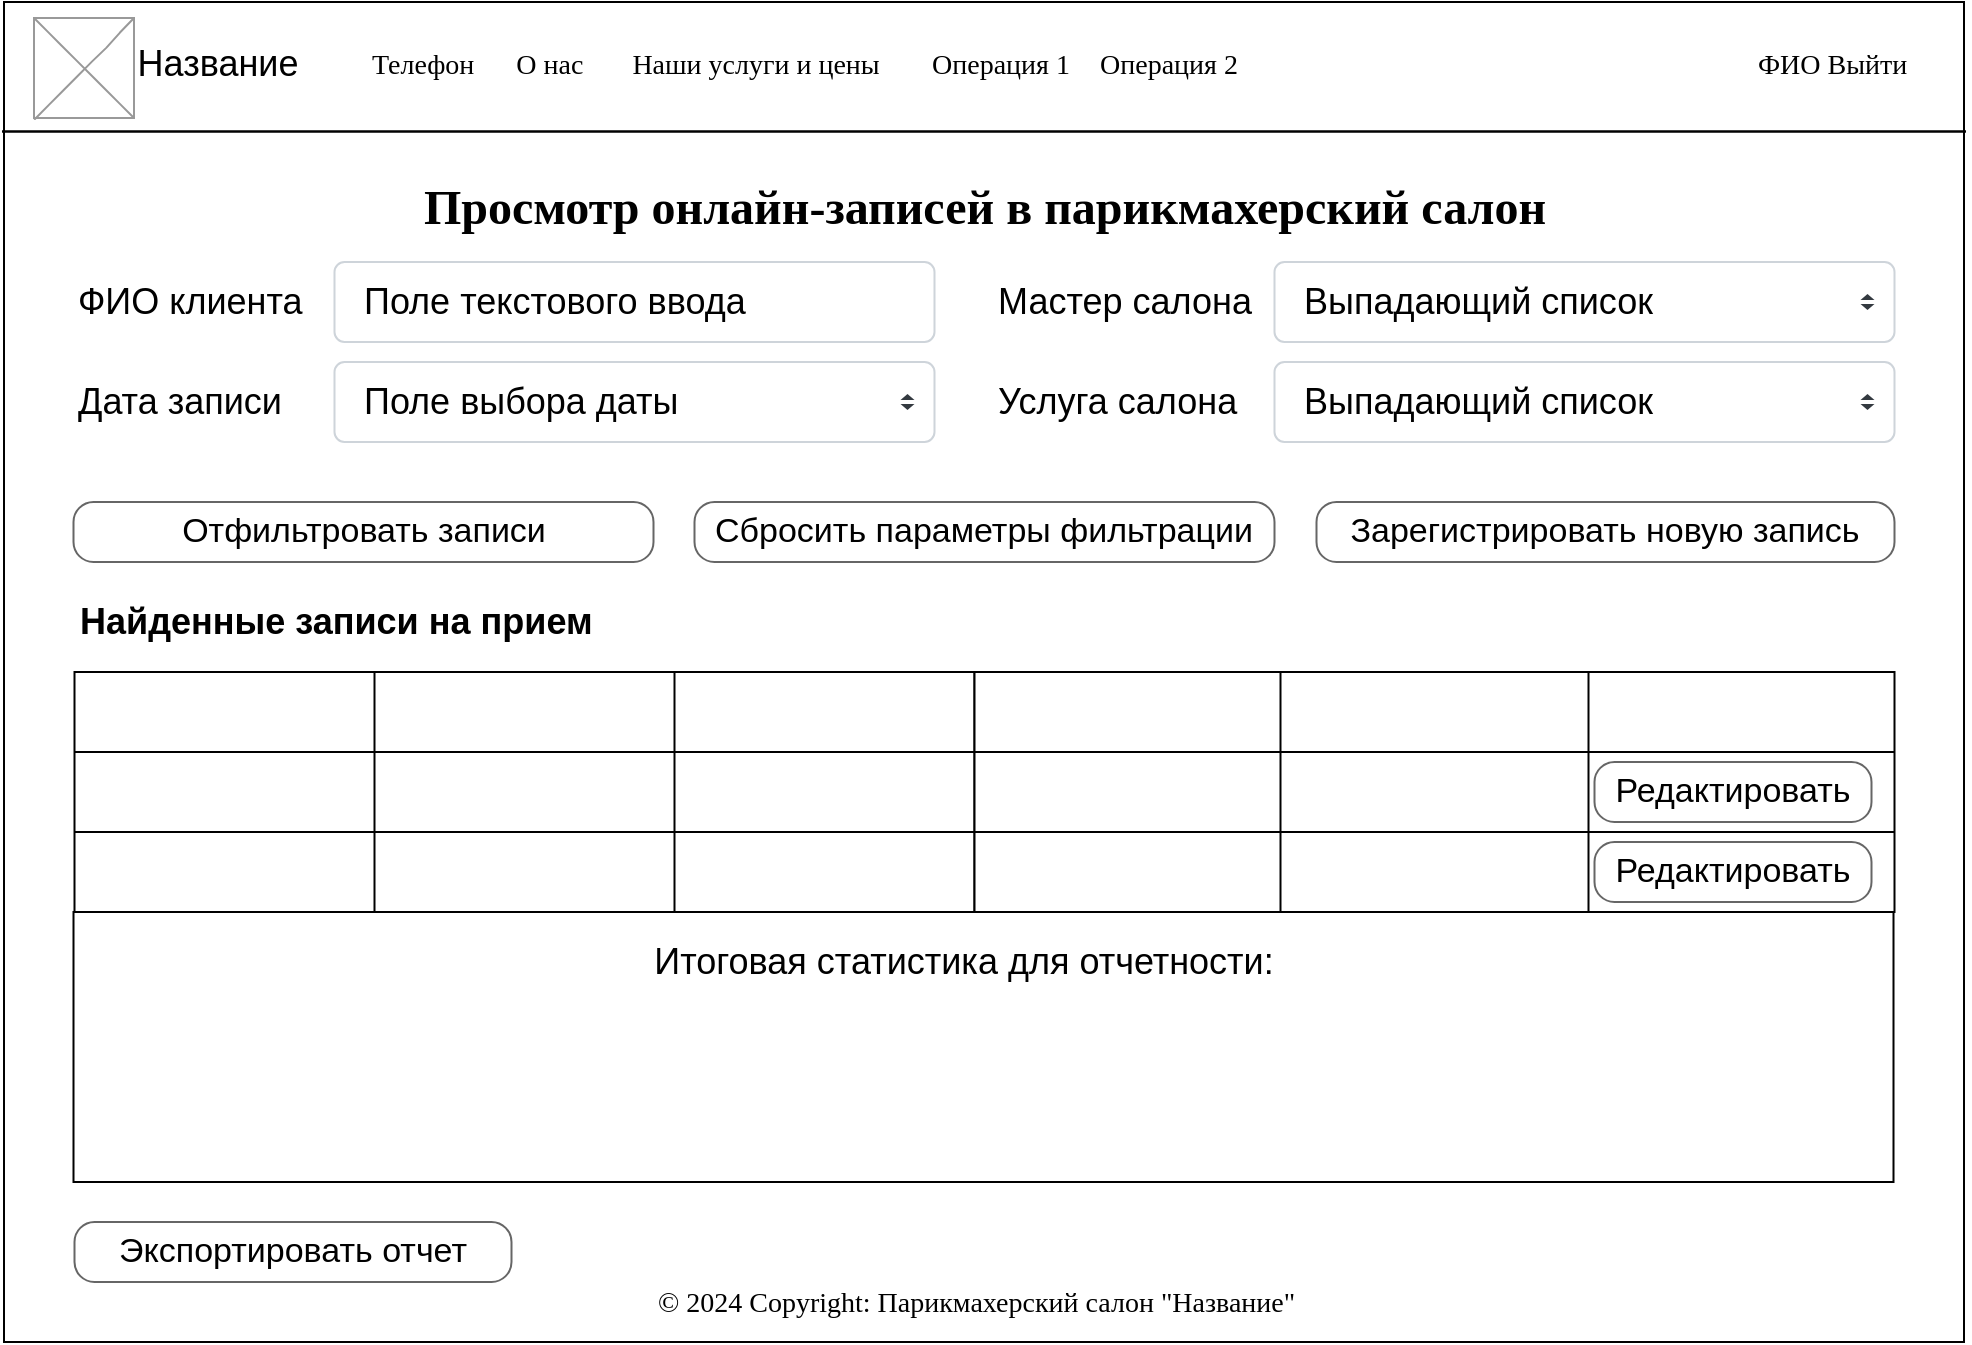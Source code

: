 <mxfile version="22.1.18" type="device">
  <diagram name="Page-1" id="03018318-947c-dd8e-b7a3-06fadd420f32">
    <mxGraphModel dx="1434" dy="839" grid="1" gridSize="10" guides="1" tooltips="1" connect="1" arrows="1" fold="1" page="1" pageScale="1" pageWidth="1100" pageHeight="850" background="#ffffff" math="0" shadow="0">
      <root>
        <mxCell id="0" />
        <mxCell id="1" parent="0" />
        <mxCell id="ytZ_dzGZJoyVutZE7Bco-4" value="" style="rounded=0;whiteSpace=wrap;html=1;" parent="1" vertex="1">
          <mxGeometry x="85" y="20" width="980" height="670" as="geometry" />
        </mxCell>
        <mxCell id="ytZ_dzGZJoyVutZE7Bco-6" value="" style="endArrow=none;html=1;entryX=1.001;entryY=0.034;entryDx=0;entryDy=0;entryPerimeter=0;exitX=-0.001;exitY=0.034;exitDx=0;exitDy=0;exitPerimeter=0;" parent="1" edge="1">
          <mxGeometry width="50" height="50" relative="1" as="geometry">
            <mxPoint x="84.02" y="84.76" as="sourcePoint" />
            <mxPoint x="1065.98" y="84.76" as="targetPoint" />
          </mxGeometry>
        </mxCell>
        <mxCell id="z7GxIXsAkPjxGo2HdkS--1" value="Отфильтровать записи" style="strokeWidth=1;shadow=0;dashed=0;align=center;html=1;shape=mxgraph.mockup.buttons.button;strokeColor=#666666;fontColor=#000000;mainText=;buttonStyle=round;fontSize=17;fontStyle=0;fillColor=none;whiteSpace=wrap;rounded=0;labelBackgroundColor=none;" parent="1" vertex="1">
          <mxGeometry x="119.75" y="270" width="290" height="30" as="geometry" />
        </mxCell>
        <mxCell id="z7GxIXsAkPjxGo2HdkS--4" value="&lt;span style=&quot;font-size: 24px&quot;&gt;&lt;b&gt;Просмотр онлайн-записей в парикмахерский салон&lt;/b&gt;&lt;/span&gt;" style="text;html=1;points=[];align=center;verticalAlign=top;spacingTop=-4;fontSize=30;fontFamily=Verdana;fontColor=#000000;" parent="1" vertex="1">
          <mxGeometry x="90" y="100" width="970" height="50" as="geometry" />
        </mxCell>
        <mxCell id="z7GxIXsAkPjxGo2HdkS--7" value="&lt;font style=&quot;font-size: 18px&quot; color=&quot;#000000&quot;&gt;Поле текстового ввода&lt;/font&gt;" style="html=1;shadow=0;dashed=0;shape=mxgraph.bootstrap.rrect;rSize=5;fillColor=#ffffff;strokeColor=#CED4DA;align=left;spacing=15;fontSize=14;fontColor=#6C767D;" parent="1" vertex="1">
          <mxGeometry x="250.25" y="150" width="300" height="40" as="geometry" />
        </mxCell>
        <mxCell id="z7GxIXsAkPjxGo2HdkS--10" value="&lt;span style=&quot;font-size: 18px&quot;&gt;ФИО клиента&lt;/span&gt;" style="text;html=1;strokeColor=none;fillColor=none;align=left;verticalAlign=middle;whiteSpace=wrap;rounded=0;" parent="1" vertex="1">
          <mxGeometry x="119.75" y="160" width="120" height="20" as="geometry" />
        </mxCell>
        <mxCell id="z7GxIXsAkPjxGo2HdkS--13" value="&lt;span style=&quot;font-size: 18px;&quot;&gt;Мастер салона&lt;/span&gt;" style="text;html=1;strokeColor=none;fillColor=none;align=left;verticalAlign=middle;whiteSpace=wrap;rounded=0;" parent="1" vertex="1">
          <mxGeometry x="580.25" y="160" width="130" height="20" as="geometry" />
        </mxCell>
        <mxCell id="z7GxIXsAkPjxGo2HdkS--14" value="&lt;font style=&quot;font-size: 18px&quot; color=&quot;#000000&quot;&gt;Поле выбора даты&lt;/font&gt;" style="html=1;shadow=0;dashed=0;shape=mxgraph.bootstrap.rrect;rSize=5;fillColor=#ffffff;strokeColor=#CED4DA;align=left;spacing=15;fontSize=14;fontColor=#6C767D;" parent="1" vertex="1">
          <mxGeometry x="250.25" y="200" width="300" height="40" as="geometry" />
        </mxCell>
        <mxCell id="z7GxIXsAkPjxGo2HdkS--15" value="" style="shape=triangle;direction=south;fillColor=#343A40;strokeColor=none;perimeter=none;" parent="z7GxIXsAkPjxGo2HdkS--14" vertex="1">
          <mxGeometry x="1" y="0.5" width="7" height="3" relative="1" as="geometry">
            <mxPoint x="-17" y="1" as="offset" />
          </mxGeometry>
        </mxCell>
        <mxCell id="z7GxIXsAkPjxGo2HdkS--16" value="" style="shape=triangle;direction=north;fillColor=#343A40;strokeColor=none;perimeter=none;" parent="z7GxIXsAkPjxGo2HdkS--14" vertex="1">
          <mxGeometry x="1" y="0.5" width="7" height="3" relative="1" as="geometry">
            <mxPoint x="-17" y="-4" as="offset" />
          </mxGeometry>
        </mxCell>
        <mxCell id="z7GxIXsAkPjxGo2HdkS--17" value="&lt;span style=&quot;font-size: 18px&quot;&gt;Дата записи&lt;/span&gt;" style="text;html=1;strokeColor=none;fillColor=none;align=left;verticalAlign=middle;whiteSpace=wrap;rounded=0;" parent="1" vertex="1">
          <mxGeometry x="119.75" y="210" width="120" height="20" as="geometry" />
        </mxCell>
        <mxCell id="z7GxIXsAkPjxGo2HdkS--19" value="&lt;span style=&quot;font-size: 18px&quot;&gt;Услуга салона&lt;/span&gt;" style="text;html=1;strokeColor=none;fillColor=none;align=left;verticalAlign=middle;whiteSpace=wrap;rounded=0;" parent="1" vertex="1">
          <mxGeometry x="580.25" y="210" width="140" height="20" as="geometry" />
        </mxCell>
        <mxCell id="z7GxIXsAkPjxGo2HdkS--20" value="Сбросить параметры фильтрации" style="strokeWidth=1;shadow=0;dashed=0;align=center;html=1;shape=mxgraph.mockup.buttons.button;strokeColor=#666666;fontColor=#000000;mainText=;buttonStyle=round;fontSize=17;fontStyle=0;fillColor=none;whiteSpace=wrap;rounded=0;labelBackgroundColor=none;" parent="1" vertex="1">
          <mxGeometry x="430.25" y="270" width="290" height="30" as="geometry" />
        </mxCell>
        <mxCell id="z7GxIXsAkPjxGo2HdkS--21" value="Зарегистрировать новую запись" style="strokeWidth=1;shadow=0;dashed=0;align=center;html=1;shape=mxgraph.mockup.buttons.button;strokeColor=#666666;fontColor=#000000;mainText=;buttonStyle=round;fontSize=17;fontStyle=0;fillColor=none;whiteSpace=wrap;rounded=0;labelBackgroundColor=none;" parent="1" vertex="1">
          <mxGeometry x="741.25" y="270" width="289" height="30" as="geometry" />
        </mxCell>
        <mxCell id="z7GxIXsAkPjxGo2HdkS--22" value="" style="shape=table;html=1;whiteSpace=wrap;startSize=0;container=1;collapsible=0;childLayout=tableLayout;" parent="1" vertex="1">
          <mxGeometry x="120.25" y="355" width="450" height="120" as="geometry" />
        </mxCell>
        <mxCell id="z7GxIXsAkPjxGo2HdkS--23" value="" style="shape=partialRectangle;html=1;whiteSpace=wrap;collapsible=0;dropTarget=0;pointerEvents=0;fillColor=none;top=0;left=0;bottom=0;right=0;points=[[0,0.5],[1,0.5]];portConstraint=eastwest;" parent="z7GxIXsAkPjxGo2HdkS--22" vertex="1">
          <mxGeometry width="450" height="40" as="geometry" />
        </mxCell>
        <mxCell id="z7GxIXsAkPjxGo2HdkS--24" value="" style="shape=partialRectangle;html=1;whiteSpace=wrap;connectable=0;fillColor=none;top=0;left=0;bottom=0;right=0;overflow=hidden;" parent="z7GxIXsAkPjxGo2HdkS--23" vertex="1">
          <mxGeometry width="150" height="40" as="geometry">
            <mxRectangle width="150" height="40" as="alternateBounds" />
          </mxGeometry>
        </mxCell>
        <mxCell id="z7GxIXsAkPjxGo2HdkS--25" value="" style="shape=partialRectangle;html=1;whiteSpace=wrap;connectable=0;fillColor=none;top=0;left=0;bottom=0;right=0;overflow=hidden;" parent="z7GxIXsAkPjxGo2HdkS--23" vertex="1">
          <mxGeometry x="150" width="150" height="40" as="geometry">
            <mxRectangle width="150" height="40" as="alternateBounds" />
          </mxGeometry>
        </mxCell>
        <mxCell id="z7GxIXsAkPjxGo2HdkS--26" value="" style="shape=partialRectangle;html=1;whiteSpace=wrap;connectable=0;fillColor=none;top=0;left=0;bottom=0;right=0;overflow=hidden;" parent="z7GxIXsAkPjxGo2HdkS--23" vertex="1">
          <mxGeometry x="300" width="150" height="40" as="geometry">
            <mxRectangle width="150" height="40" as="alternateBounds" />
          </mxGeometry>
        </mxCell>
        <mxCell id="z7GxIXsAkPjxGo2HdkS--27" value="" style="shape=partialRectangle;html=1;whiteSpace=wrap;collapsible=0;dropTarget=0;pointerEvents=0;fillColor=none;top=0;left=0;bottom=0;right=0;points=[[0,0.5],[1,0.5]];portConstraint=eastwest;" parent="z7GxIXsAkPjxGo2HdkS--22" vertex="1">
          <mxGeometry y="40" width="450" height="40" as="geometry" />
        </mxCell>
        <mxCell id="z7GxIXsAkPjxGo2HdkS--28" value="" style="shape=partialRectangle;html=1;whiteSpace=wrap;connectable=0;fillColor=none;top=0;left=0;bottom=0;right=0;overflow=hidden;" parent="z7GxIXsAkPjxGo2HdkS--27" vertex="1">
          <mxGeometry width="150" height="40" as="geometry">
            <mxRectangle width="150" height="40" as="alternateBounds" />
          </mxGeometry>
        </mxCell>
        <mxCell id="z7GxIXsAkPjxGo2HdkS--29" value="" style="shape=partialRectangle;html=1;whiteSpace=wrap;connectable=0;fillColor=none;top=0;left=0;bottom=0;right=0;overflow=hidden;" parent="z7GxIXsAkPjxGo2HdkS--27" vertex="1">
          <mxGeometry x="150" width="150" height="40" as="geometry">
            <mxRectangle width="150" height="40" as="alternateBounds" />
          </mxGeometry>
        </mxCell>
        <mxCell id="z7GxIXsAkPjxGo2HdkS--30" value="" style="shape=partialRectangle;html=1;whiteSpace=wrap;connectable=0;fillColor=none;top=0;left=0;bottom=0;right=0;overflow=hidden;" parent="z7GxIXsAkPjxGo2HdkS--27" vertex="1">
          <mxGeometry x="300" width="150" height="40" as="geometry">
            <mxRectangle width="150" height="40" as="alternateBounds" />
          </mxGeometry>
        </mxCell>
        <mxCell id="z7GxIXsAkPjxGo2HdkS--31" value="" style="shape=partialRectangle;html=1;whiteSpace=wrap;collapsible=0;dropTarget=0;pointerEvents=0;fillColor=none;top=0;left=0;bottom=0;right=0;points=[[0,0.5],[1,0.5]];portConstraint=eastwest;" parent="z7GxIXsAkPjxGo2HdkS--22" vertex="1">
          <mxGeometry y="80" width="450" height="40" as="geometry" />
        </mxCell>
        <mxCell id="z7GxIXsAkPjxGo2HdkS--32" value="" style="shape=partialRectangle;html=1;whiteSpace=wrap;connectable=0;fillColor=none;top=0;left=0;bottom=0;right=0;overflow=hidden;" parent="z7GxIXsAkPjxGo2HdkS--31" vertex="1">
          <mxGeometry width="150" height="40" as="geometry">
            <mxRectangle width="150" height="40" as="alternateBounds" />
          </mxGeometry>
        </mxCell>
        <mxCell id="z7GxIXsAkPjxGo2HdkS--33" value="" style="shape=partialRectangle;html=1;whiteSpace=wrap;connectable=0;fillColor=none;top=0;left=0;bottom=0;right=0;overflow=hidden;" parent="z7GxIXsAkPjxGo2HdkS--31" vertex="1">
          <mxGeometry x="150" width="150" height="40" as="geometry">
            <mxRectangle width="150" height="40" as="alternateBounds" />
          </mxGeometry>
        </mxCell>
        <mxCell id="z7GxIXsAkPjxGo2HdkS--34" value="" style="shape=partialRectangle;html=1;whiteSpace=wrap;connectable=0;fillColor=none;top=0;left=0;bottom=0;right=0;overflow=hidden;" parent="z7GxIXsAkPjxGo2HdkS--31" vertex="1">
          <mxGeometry x="300" width="150" height="40" as="geometry">
            <mxRectangle width="150" height="40" as="alternateBounds" />
          </mxGeometry>
        </mxCell>
        <mxCell id="z7GxIXsAkPjxGo2HdkS--35" value="" style="shape=table;html=1;whiteSpace=wrap;startSize=0;container=1;collapsible=0;childLayout=tableLayout;" parent="1" vertex="1">
          <mxGeometry x="570.25" y="355" width="460" height="120" as="geometry" />
        </mxCell>
        <mxCell id="z7GxIXsAkPjxGo2HdkS--36" value="" style="shape=partialRectangle;html=1;whiteSpace=wrap;collapsible=0;dropTarget=0;pointerEvents=0;fillColor=none;top=0;left=0;bottom=0;right=0;points=[[0,0.5],[1,0.5]];portConstraint=eastwest;" parent="z7GxIXsAkPjxGo2HdkS--35" vertex="1">
          <mxGeometry width="460" height="40" as="geometry" />
        </mxCell>
        <mxCell id="z7GxIXsAkPjxGo2HdkS--37" value="" style="shape=partialRectangle;html=1;whiteSpace=wrap;connectable=0;fillColor=none;top=0;left=0;bottom=0;right=0;overflow=hidden;" parent="z7GxIXsAkPjxGo2HdkS--36" vertex="1">
          <mxGeometry width="153" height="40" as="geometry">
            <mxRectangle width="153" height="40" as="alternateBounds" />
          </mxGeometry>
        </mxCell>
        <mxCell id="z7GxIXsAkPjxGo2HdkS--38" value="" style="shape=partialRectangle;html=1;whiteSpace=wrap;connectable=0;fillColor=none;top=0;left=0;bottom=0;right=0;overflow=hidden;" parent="z7GxIXsAkPjxGo2HdkS--36" vertex="1">
          <mxGeometry x="153" width="154" height="40" as="geometry">
            <mxRectangle width="154" height="40" as="alternateBounds" />
          </mxGeometry>
        </mxCell>
        <mxCell id="z7GxIXsAkPjxGo2HdkS--39" value="" style="shape=partialRectangle;html=1;whiteSpace=wrap;connectable=0;fillColor=none;top=0;left=0;bottom=0;right=0;overflow=hidden;" parent="z7GxIXsAkPjxGo2HdkS--36" vertex="1">
          <mxGeometry x="307" width="153" height="40" as="geometry">
            <mxRectangle width="153" height="40" as="alternateBounds" />
          </mxGeometry>
        </mxCell>
        <mxCell id="z7GxIXsAkPjxGo2HdkS--40" value="" style="shape=partialRectangle;html=1;whiteSpace=wrap;collapsible=0;dropTarget=0;pointerEvents=0;fillColor=none;top=0;left=0;bottom=0;right=0;points=[[0,0.5],[1,0.5]];portConstraint=eastwest;" parent="z7GxIXsAkPjxGo2HdkS--35" vertex="1">
          <mxGeometry y="40" width="460" height="40" as="geometry" />
        </mxCell>
        <mxCell id="z7GxIXsAkPjxGo2HdkS--41" value="" style="shape=partialRectangle;html=1;whiteSpace=wrap;connectable=0;fillColor=none;top=0;left=0;bottom=0;right=0;overflow=hidden;" parent="z7GxIXsAkPjxGo2HdkS--40" vertex="1">
          <mxGeometry width="153" height="40" as="geometry">
            <mxRectangle width="153" height="40" as="alternateBounds" />
          </mxGeometry>
        </mxCell>
        <mxCell id="z7GxIXsAkPjxGo2HdkS--42" value="" style="shape=partialRectangle;html=1;whiteSpace=wrap;connectable=0;fillColor=none;top=0;left=0;bottom=0;right=0;overflow=hidden;" parent="z7GxIXsAkPjxGo2HdkS--40" vertex="1">
          <mxGeometry x="153" width="154" height="40" as="geometry">
            <mxRectangle width="154" height="40" as="alternateBounds" />
          </mxGeometry>
        </mxCell>
        <mxCell id="z7GxIXsAkPjxGo2HdkS--43" value="" style="shape=partialRectangle;html=1;whiteSpace=wrap;connectable=0;fillColor=none;top=0;left=0;bottom=0;right=0;overflow=hidden;" parent="z7GxIXsAkPjxGo2HdkS--40" vertex="1">
          <mxGeometry x="307" width="153" height="40" as="geometry">
            <mxRectangle width="153" height="40" as="alternateBounds" />
          </mxGeometry>
        </mxCell>
        <mxCell id="z7GxIXsAkPjxGo2HdkS--44" value="" style="shape=partialRectangle;html=1;whiteSpace=wrap;collapsible=0;dropTarget=0;pointerEvents=0;fillColor=none;top=0;left=0;bottom=0;right=0;points=[[0,0.5],[1,0.5]];portConstraint=eastwest;" parent="z7GxIXsAkPjxGo2HdkS--35" vertex="1">
          <mxGeometry y="80" width="460" height="40" as="geometry" />
        </mxCell>
        <mxCell id="z7GxIXsAkPjxGo2HdkS--45" value="" style="shape=partialRectangle;html=1;whiteSpace=wrap;connectable=0;fillColor=none;top=0;left=0;bottom=0;right=0;overflow=hidden;" parent="z7GxIXsAkPjxGo2HdkS--44" vertex="1">
          <mxGeometry width="153" height="40" as="geometry">
            <mxRectangle width="153" height="40" as="alternateBounds" />
          </mxGeometry>
        </mxCell>
        <mxCell id="z7GxIXsAkPjxGo2HdkS--46" value="" style="shape=partialRectangle;html=1;whiteSpace=wrap;connectable=0;fillColor=none;top=0;left=0;bottom=0;right=0;overflow=hidden;" parent="z7GxIXsAkPjxGo2HdkS--44" vertex="1">
          <mxGeometry x="153" width="154" height="40" as="geometry">
            <mxRectangle width="154" height="40" as="alternateBounds" />
          </mxGeometry>
        </mxCell>
        <mxCell id="z7GxIXsAkPjxGo2HdkS--47" value="" style="shape=partialRectangle;html=1;whiteSpace=wrap;connectable=0;fillColor=none;top=0;left=0;bottom=0;right=0;overflow=hidden;" parent="z7GxIXsAkPjxGo2HdkS--44" vertex="1">
          <mxGeometry x="307" width="153" height="40" as="geometry">
            <mxRectangle width="153" height="40" as="alternateBounds" />
          </mxGeometry>
        </mxCell>
        <mxCell id="z7GxIXsAkPjxGo2HdkS--84" value="Экспортировать отчет" style="strokeWidth=1;shadow=0;dashed=0;align=center;html=1;shape=mxgraph.mockup.buttons.button;strokeColor=#666666;fontColor=#000000;mainText=;buttonStyle=round;fontSize=17;fontStyle=0;fillColor=none;whiteSpace=wrap;rounded=0;labelBackgroundColor=none;" parent="1" vertex="1">
          <mxGeometry x="120.25" y="630" width="218.5" height="30" as="geometry" />
        </mxCell>
        <mxCell id="z7GxIXsAkPjxGo2HdkS--85" value="&lt;span style=&quot;font-size: 18px&quot;&gt;&lt;b&gt;Найденные записи на прием&lt;/b&gt;&lt;/span&gt;" style="text;html=1;strokeColor=none;fillColor=none;align=left;verticalAlign=middle;whiteSpace=wrap;rounded=0;" parent="1" vertex="1">
          <mxGeometry x="120.75" y="320" width="279.5" height="20" as="geometry" />
        </mxCell>
        <mxCell id="z7GxIXsAkPjxGo2HdkS--86" value="Редактировать" style="strokeWidth=1;shadow=0;dashed=0;align=center;html=1;shape=mxgraph.mockup.buttons.button;strokeColor=#666666;fontColor=#000000;mainText=;buttonStyle=round;fontSize=17;fontStyle=0;fillColor=none;whiteSpace=wrap;rounded=0;labelBackgroundColor=none;" parent="1" vertex="1">
          <mxGeometry x="880.25" y="400" width="138.5" height="30" as="geometry" />
        </mxCell>
        <mxCell id="z7GxIXsAkPjxGo2HdkS--87" value="Редактировать" style="strokeWidth=1;shadow=0;dashed=0;align=center;html=1;shape=mxgraph.mockup.buttons.button;strokeColor=#666666;fontColor=#000000;mainText=;buttonStyle=round;fontSize=17;fontStyle=0;fillColor=none;whiteSpace=wrap;rounded=0;labelBackgroundColor=none;" parent="1" vertex="1">
          <mxGeometry x="880.25" y="440" width="138.5" height="30" as="geometry" />
        </mxCell>
        <mxCell id="z7GxIXsAkPjxGo2HdkS--91" value="" style="rounded=0;whiteSpace=wrap;html=1;" parent="1" vertex="1">
          <mxGeometry x="119.75" y="475" width="910" height="135" as="geometry" />
        </mxCell>
        <mxCell id="z7GxIXsAkPjxGo2HdkS--92" value="&lt;font style=&quot;font-size: 18px&quot;&gt;Итоговая статистика для отчетности:&lt;/font&gt;" style="text;html=1;strokeColor=none;fillColor=none;align=center;verticalAlign=middle;whiteSpace=wrap;rounded=0;" parent="1" vertex="1">
          <mxGeometry x="397.38" y="490" width="335.75" height="20" as="geometry" />
        </mxCell>
        <mxCell id="Cu953EislqYB3zRQ0-Un-4" value="" style="verticalLabelPosition=bottom;shadow=0;dashed=0;align=center;html=1;verticalAlign=top;strokeWidth=1;shape=mxgraph.mockup.graphics.simpleIcon;strokeColor=#999999;rounded=0;labelBackgroundColor=none;fontFamily=Verdana;fontSize=14;fontColor=#000000;comic=1;" parent="1" vertex="1">
          <mxGeometry x="100" y="28" width="50" height="50" as="geometry" />
        </mxCell>
        <mxCell id="Cu953EislqYB3zRQ0-Un-5" value="" style="endArrow=none;html=1;entryX=1.001;entryY=0.034;entryDx=0;entryDy=0;entryPerimeter=0;exitX=-0.001;exitY=0.034;exitDx=0;exitDy=0;exitPerimeter=0;" parent="1" edge="1">
          <mxGeometry width="50" height="50" relative="1" as="geometry">
            <mxPoint x="84.02" y="84.76" as="sourcePoint" />
            <mxPoint x="1065.98" y="84.76" as="targetPoint" />
          </mxGeometry>
        </mxCell>
        <mxCell id="bcFv1k1hZe5I3sZbUWFc-1" value="Телефон&amp;nbsp; &amp;nbsp; &amp;nbsp; О нас&amp;nbsp; &amp;nbsp; &amp;nbsp; &amp;nbsp;Наши услуги и цены&lt;span style=&quot;white-space: pre;&quot;&gt;&#x9;&lt;/span&gt;Операция 1&lt;span style=&quot;white-space: pre;&quot;&gt;&#x9;&lt;/span&gt;Операция 2" style="text;html=1;points=[];align=left;verticalAlign=top;spacingTop=-4;fontSize=14;fontFamily=Verdana" vertex="1" parent="1">
          <mxGeometry x="267" y="41" width="543" height="20" as="geometry" />
        </mxCell>
        <mxCell id="bcFv1k1hZe5I3sZbUWFc-2" value="ФИО Выйти" style="text;html=1;points=[];align=left;verticalAlign=top;spacingTop=-4;fontSize=14;fontFamily=Verdana" vertex="1" parent="1">
          <mxGeometry x="960" y="41" width="90.25" height="20" as="geometry" />
        </mxCell>
        <mxCell id="bcFv1k1hZe5I3sZbUWFc-3" value="&lt;font style=&quot;font-size: 18px&quot;&gt;Название&lt;/font&gt;" style="text;html=1;strokeColor=none;fillColor=none;align=center;verticalAlign=middle;whiteSpace=wrap;rounded=0;" vertex="1" parent="1">
          <mxGeometry x="147" y="41" width="90" height="20" as="geometry" />
        </mxCell>
        <mxCell id="bcFv1k1hZe5I3sZbUWFc-4" value="© 2024 Copyright: Парикмахерский салон &quot;Название&quot;" style="text;html=1;points=[];align=left;verticalAlign=top;spacingTop=-4;fontSize=14;fontFamily=Verdana" vertex="1" parent="1">
          <mxGeometry x="409.75" y="660" width="340" height="20" as="geometry" />
        </mxCell>
        <mxCell id="bcFv1k1hZe5I3sZbUWFc-5" value="&lt;font color=&quot;#000000&quot;&gt;&lt;span style=&quot;font-size: 18px;&quot;&gt;Выпадающий список&lt;/span&gt;&lt;/font&gt;" style="html=1;shadow=0;dashed=0;shape=mxgraph.bootstrap.rrect;rSize=5;fillColor=#ffffff;strokeColor=#CED4DA;align=left;spacing=15;fontSize=14;fontColor=#6C767D;" vertex="1" parent="1">
          <mxGeometry x="720.25" y="150" width="310" height="40" as="geometry" />
        </mxCell>
        <mxCell id="bcFv1k1hZe5I3sZbUWFc-6" value="" style="shape=triangle;direction=south;fillColor=#343A40;strokeColor=none;perimeter=none;" vertex="1" parent="bcFv1k1hZe5I3sZbUWFc-5">
          <mxGeometry x="1" y="0.5" width="7" height="3" relative="1" as="geometry">
            <mxPoint x="-17" y="1" as="offset" />
          </mxGeometry>
        </mxCell>
        <mxCell id="bcFv1k1hZe5I3sZbUWFc-7" value="" style="shape=triangle;direction=north;fillColor=#343A40;strokeColor=none;perimeter=none;" vertex="1" parent="bcFv1k1hZe5I3sZbUWFc-5">
          <mxGeometry x="1" y="0.5" width="7" height="3" relative="1" as="geometry">
            <mxPoint x="-17" y="-4" as="offset" />
          </mxGeometry>
        </mxCell>
        <mxCell id="bcFv1k1hZe5I3sZbUWFc-8" value="&lt;font style=&quot;font-size: 18px&quot; color=&quot;#000000&quot;&gt;Выпадающий список&lt;/font&gt;" style="html=1;shadow=0;dashed=0;shape=mxgraph.bootstrap.rrect;rSize=5;fillColor=#ffffff;strokeColor=#CED4DA;align=left;spacing=15;fontSize=14;fontColor=#6C767D;" vertex="1" parent="1">
          <mxGeometry x="720.25" y="200" width="310" height="40" as="geometry" />
        </mxCell>
        <mxCell id="bcFv1k1hZe5I3sZbUWFc-9" value="" style="shape=triangle;direction=south;fillColor=#343A40;strokeColor=none;perimeter=none;" vertex="1" parent="bcFv1k1hZe5I3sZbUWFc-8">
          <mxGeometry x="1" y="0.5" width="7" height="3" relative="1" as="geometry">
            <mxPoint x="-17" y="1" as="offset" />
          </mxGeometry>
        </mxCell>
        <mxCell id="bcFv1k1hZe5I3sZbUWFc-10" value="" style="shape=triangle;direction=north;fillColor=#343A40;strokeColor=none;perimeter=none;" vertex="1" parent="bcFv1k1hZe5I3sZbUWFc-8">
          <mxGeometry x="1" y="0.5" width="7" height="3" relative="1" as="geometry">
            <mxPoint x="-17" y="-4" as="offset" />
          </mxGeometry>
        </mxCell>
      </root>
    </mxGraphModel>
  </diagram>
</mxfile>
